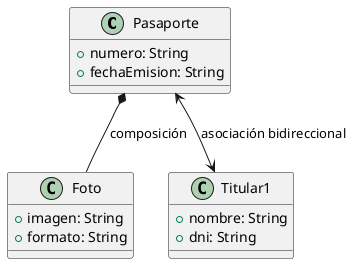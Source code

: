 @startuml
class Pasaporte {
    +numero: String
    +fechaEmision: String
}

class Foto {
    +imagen: String
    +formato: String
}

class Titular1 {
    +nombre: String
    +dni: String
}

Pasaporte *-- Foto : composición
Pasaporte <--> Titular1 : asociación bidireccional
@enduml
